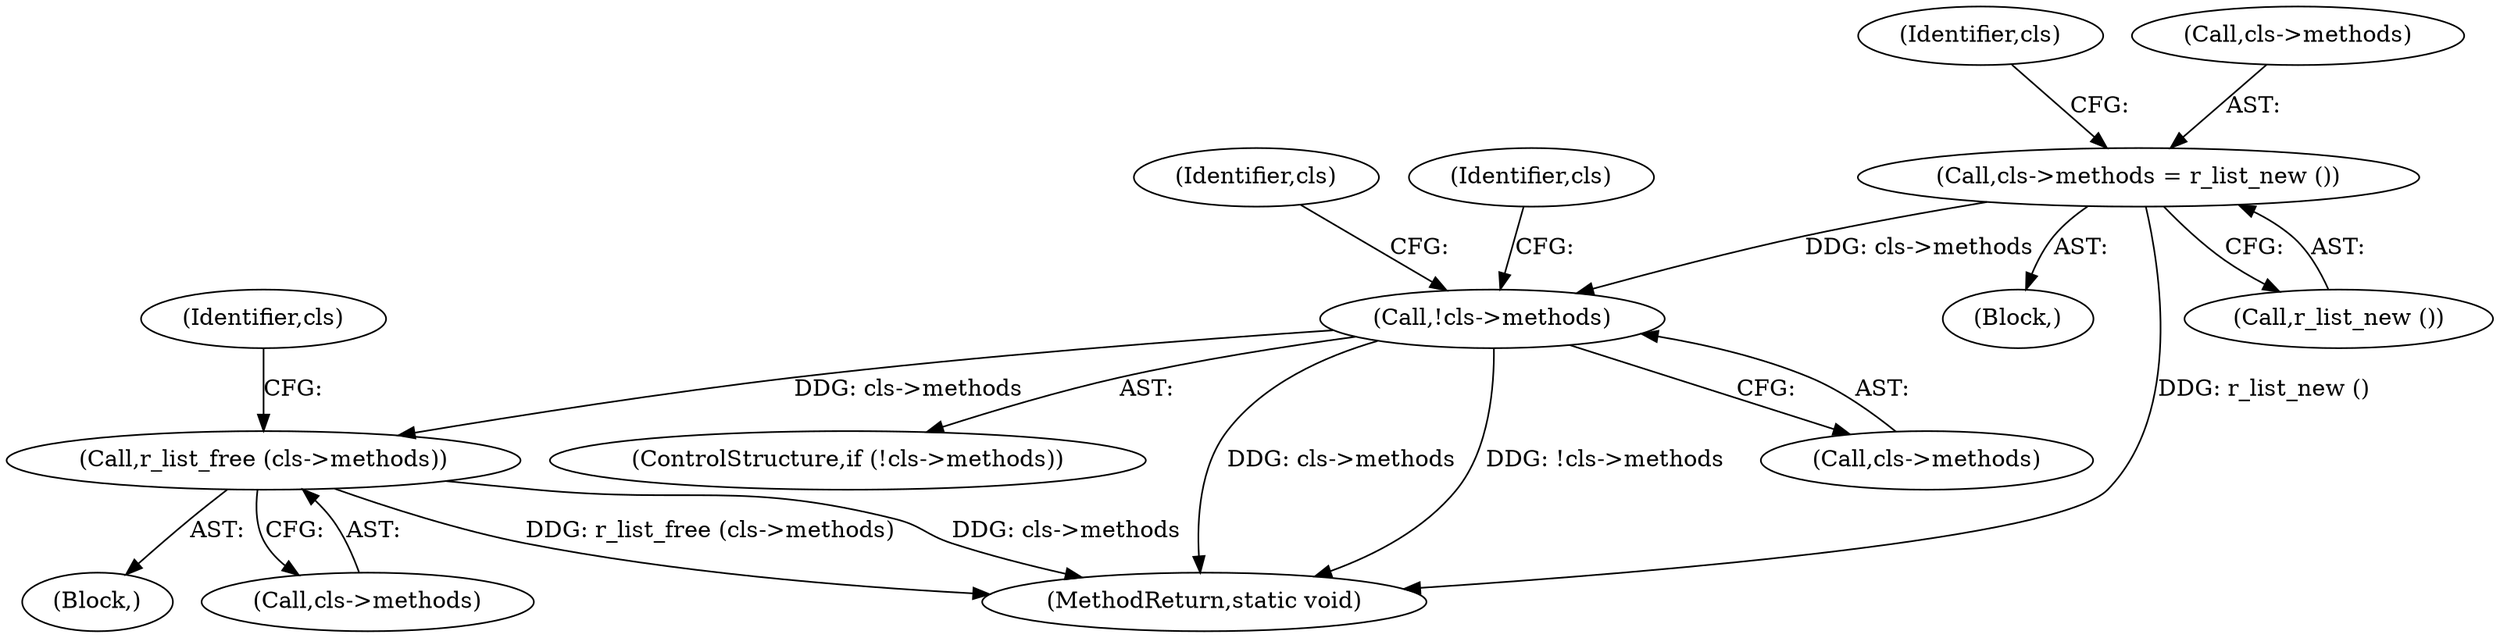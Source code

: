 digraph "0_radare2_1ea23bd6040441a21fbcfba69dce9a01af03f989@pointer" {
"1000178" [label="(Call,cls->methods = r_list_new ())"];
"1000184" [label="(Call,!cls->methods)"];
"1000203" [label="(Call,r_list_free (cls->methods))"];
"1000108" [label="(Block,)"];
"1000186" [label="(Identifier,cls)"];
"1000183" [label="(ControlStructure,if (!cls->methods))"];
"1000597" [label="(MethodReturn,static void)"];
"1000185" [label="(Call,cls->methods)"];
"1000208" [label="(Identifier,cls)"];
"1000202" [label="(Block,)"];
"1000182" [label="(Call,r_list_new ())"];
"1000194" [label="(Identifier,cls)"];
"1000179" [label="(Call,cls->methods)"];
"1000190" [label="(Identifier,cls)"];
"1000203" [label="(Call,r_list_free (cls->methods))"];
"1000204" [label="(Call,cls->methods)"];
"1000178" [label="(Call,cls->methods = r_list_new ())"];
"1000184" [label="(Call,!cls->methods)"];
"1000178" -> "1000108"  [label="AST: "];
"1000178" -> "1000182"  [label="CFG: "];
"1000179" -> "1000178"  [label="AST: "];
"1000182" -> "1000178"  [label="AST: "];
"1000186" -> "1000178"  [label="CFG: "];
"1000178" -> "1000597"  [label="DDG: r_list_new ()"];
"1000178" -> "1000184"  [label="DDG: cls->methods"];
"1000184" -> "1000183"  [label="AST: "];
"1000184" -> "1000185"  [label="CFG: "];
"1000185" -> "1000184"  [label="AST: "];
"1000190" -> "1000184"  [label="CFG: "];
"1000194" -> "1000184"  [label="CFG: "];
"1000184" -> "1000597"  [label="DDG: cls->methods"];
"1000184" -> "1000597"  [label="DDG: !cls->methods"];
"1000184" -> "1000203"  [label="DDG: cls->methods"];
"1000203" -> "1000202"  [label="AST: "];
"1000203" -> "1000204"  [label="CFG: "];
"1000204" -> "1000203"  [label="AST: "];
"1000208" -> "1000203"  [label="CFG: "];
"1000203" -> "1000597"  [label="DDG: r_list_free (cls->methods)"];
"1000203" -> "1000597"  [label="DDG: cls->methods"];
}
